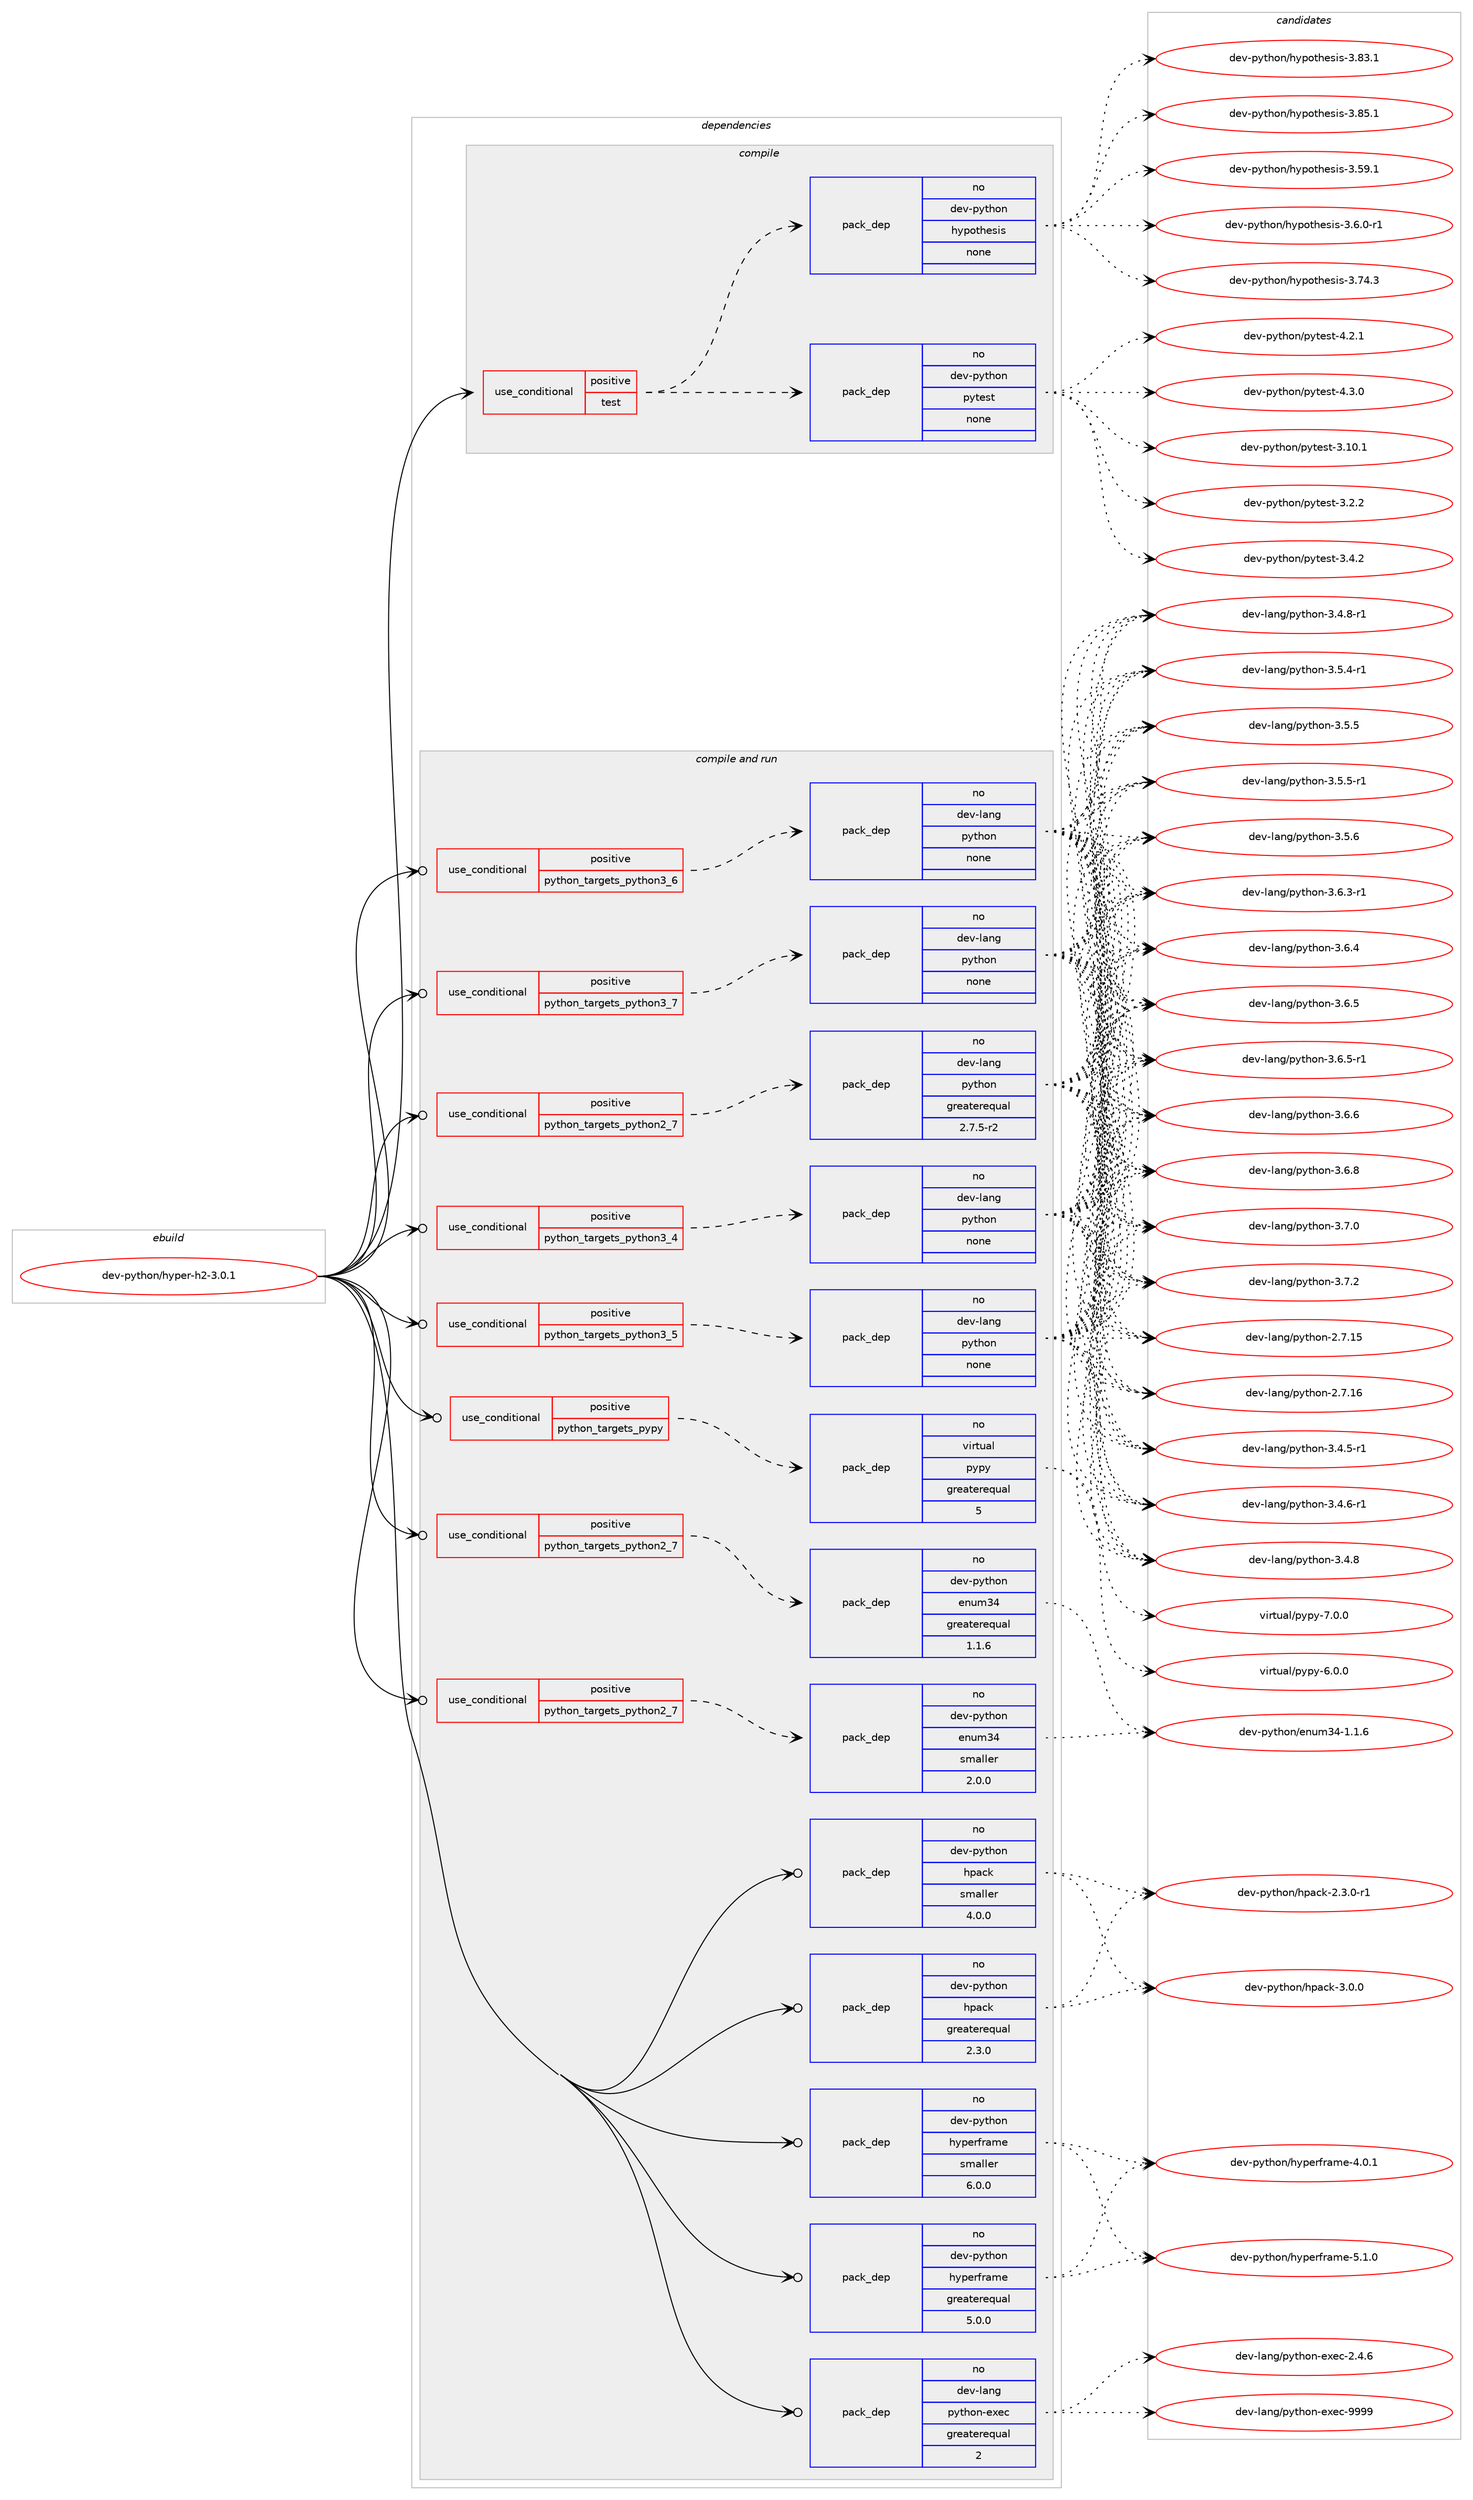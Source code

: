 digraph prolog {

# *************
# Graph options
# *************

newrank=true;
concentrate=true;
compound=true;
graph [rankdir=LR,fontname=Helvetica,fontsize=10,ranksep=1.5];#, ranksep=2.5, nodesep=0.2];
edge  [arrowhead=vee];
node  [fontname=Helvetica,fontsize=10];

# **********
# The ebuild
# **********

subgraph cluster_leftcol {
color=gray;
rank=same;
label=<<i>ebuild</i>>;
id [label="dev-python/hyper-h2-3.0.1", color=red, width=4, href="../dev-python/hyper-h2-3.0.1.svg"];
}

# ****************
# The dependencies
# ****************

subgraph cluster_midcol {
color=gray;
label=<<i>dependencies</i>>;
subgraph cluster_compile {
fillcolor="#eeeeee";
style=filled;
label=<<i>compile</i>>;
subgraph cond375534 {
dependency1413180 [label=<<TABLE BORDER="0" CELLBORDER="1" CELLSPACING="0" CELLPADDING="4"><TR><TD ROWSPAN="3" CELLPADDING="10">use_conditional</TD></TR><TR><TD>positive</TD></TR><TR><TD>test</TD></TR></TABLE>>, shape=none, color=red];
subgraph pack1014377 {
dependency1413181 [label=<<TABLE BORDER="0" CELLBORDER="1" CELLSPACING="0" CELLPADDING="4" WIDTH="220"><TR><TD ROWSPAN="6" CELLPADDING="30">pack_dep</TD></TR><TR><TD WIDTH="110">no</TD></TR><TR><TD>dev-python</TD></TR><TR><TD>hypothesis</TD></TR><TR><TD>none</TD></TR><TR><TD></TD></TR></TABLE>>, shape=none, color=blue];
}
dependency1413180:e -> dependency1413181:w [weight=20,style="dashed",arrowhead="vee"];
subgraph pack1014378 {
dependency1413182 [label=<<TABLE BORDER="0" CELLBORDER="1" CELLSPACING="0" CELLPADDING="4" WIDTH="220"><TR><TD ROWSPAN="6" CELLPADDING="30">pack_dep</TD></TR><TR><TD WIDTH="110">no</TD></TR><TR><TD>dev-python</TD></TR><TR><TD>pytest</TD></TR><TR><TD>none</TD></TR><TR><TD></TD></TR></TABLE>>, shape=none, color=blue];
}
dependency1413180:e -> dependency1413182:w [weight=20,style="dashed",arrowhead="vee"];
}
id:e -> dependency1413180:w [weight=20,style="solid",arrowhead="vee"];
}
subgraph cluster_compileandrun {
fillcolor="#eeeeee";
style=filled;
label=<<i>compile and run</i>>;
subgraph cond375535 {
dependency1413183 [label=<<TABLE BORDER="0" CELLBORDER="1" CELLSPACING="0" CELLPADDING="4"><TR><TD ROWSPAN="3" CELLPADDING="10">use_conditional</TD></TR><TR><TD>positive</TD></TR><TR><TD>python_targets_pypy</TD></TR></TABLE>>, shape=none, color=red];
subgraph pack1014379 {
dependency1413184 [label=<<TABLE BORDER="0" CELLBORDER="1" CELLSPACING="0" CELLPADDING="4" WIDTH="220"><TR><TD ROWSPAN="6" CELLPADDING="30">pack_dep</TD></TR><TR><TD WIDTH="110">no</TD></TR><TR><TD>virtual</TD></TR><TR><TD>pypy</TD></TR><TR><TD>greaterequal</TD></TR><TR><TD>5</TD></TR></TABLE>>, shape=none, color=blue];
}
dependency1413183:e -> dependency1413184:w [weight=20,style="dashed",arrowhead="vee"];
}
id:e -> dependency1413183:w [weight=20,style="solid",arrowhead="odotvee"];
subgraph cond375536 {
dependency1413185 [label=<<TABLE BORDER="0" CELLBORDER="1" CELLSPACING="0" CELLPADDING="4"><TR><TD ROWSPAN="3" CELLPADDING="10">use_conditional</TD></TR><TR><TD>positive</TD></TR><TR><TD>python_targets_python2_7</TD></TR></TABLE>>, shape=none, color=red];
subgraph pack1014380 {
dependency1413186 [label=<<TABLE BORDER="0" CELLBORDER="1" CELLSPACING="0" CELLPADDING="4" WIDTH="220"><TR><TD ROWSPAN="6" CELLPADDING="30">pack_dep</TD></TR><TR><TD WIDTH="110">no</TD></TR><TR><TD>dev-lang</TD></TR><TR><TD>python</TD></TR><TR><TD>greaterequal</TD></TR><TR><TD>2.7.5-r2</TD></TR></TABLE>>, shape=none, color=blue];
}
dependency1413185:e -> dependency1413186:w [weight=20,style="dashed",arrowhead="vee"];
}
id:e -> dependency1413185:w [weight=20,style="solid",arrowhead="odotvee"];
subgraph cond375537 {
dependency1413187 [label=<<TABLE BORDER="0" CELLBORDER="1" CELLSPACING="0" CELLPADDING="4"><TR><TD ROWSPAN="3" CELLPADDING="10">use_conditional</TD></TR><TR><TD>positive</TD></TR><TR><TD>python_targets_python2_7</TD></TR></TABLE>>, shape=none, color=red];
subgraph pack1014381 {
dependency1413188 [label=<<TABLE BORDER="0" CELLBORDER="1" CELLSPACING="0" CELLPADDING="4" WIDTH="220"><TR><TD ROWSPAN="6" CELLPADDING="30">pack_dep</TD></TR><TR><TD WIDTH="110">no</TD></TR><TR><TD>dev-python</TD></TR><TR><TD>enum34</TD></TR><TR><TD>greaterequal</TD></TR><TR><TD>1.1.6</TD></TR></TABLE>>, shape=none, color=blue];
}
dependency1413187:e -> dependency1413188:w [weight=20,style="dashed",arrowhead="vee"];
}
id:e -> dependency1413187:w [weight=20,style="solid",arrowhead="odotvee"];
subgraph cond375538 {
dependency1413189 [label=<<TABLE BORDER="0" CELLBORDER="1" CELLSPACING="0" CELLPADDING="4"><TR><TD ROWSPAN="3" CELLPADDING="10">use_conditional</TD></TR><TR><TD>positive</TD></TR><TR><TD>python_targets_python2_7</TD></TR></TABLE>>, shape=none, color=red];
subgraph pack1014382 {
dependency1413190 [label=<<TABLE BORDER="0" CELLBORDER="1" CELLSPACING="0" CELLPADDING="4" WIDTH="220"><TR><TD ROWSPAN="6" CELLPADDING="30">pack_dep</TD></TR><TR><TD WIDTH="110">no</TD></TR><TR><TD>dev-python</TD></TR><TR><TD>enum34</TD></TR><TR><TD>smaller</TD></TR><TR><TD>2.0.0</TD></TR></TABLE>>, shape=none, color=blue];
}
dependency1413189:e -> dependency1413190:w [weight=20,style="dashed",arrowhead="vee"];
}
id:e -> dependency1413189:w [weight=20,style="solid",arrowhead="odotvee"];
subgraph cond375539 {
dependency1413191 [label=<<TABLE BORDER="0" CELLBORDER="1" CELLSPACING="0" CELLPADDING="4"><TR><TD ROWSPAN="3" CELLPADDING="10">use_conditional</TD></TR><TR><TD>positive</TD></TR><TR><TD>python_targets_python3_4</TD></TR></TABLE>>, shape=none, color=red];
subgraph pack1014383 {
dependency1413192 [label=<<TABLE BORDER="0" CELLBORDER="1" CELLSPACING="0" CELLPADDING="4" WIDTH="220"><TR><TD ROWSPAN="6" CELLPADDING="30">pack_dep</TD></TR><TR><TD WIDTH="110">no</TD></TR><TR><TD>dev-lang</TD></TR><TR><TD>python</TD></TR><TR><TD>none</TD></TR><TR><TD></TD></TR></TABLE>>, shape=none, color=blue];
}
dependency1413191:e -> dependency1413192:w [weight=20,style="dashed",arrowhead="vee"];
}
id:e -> dependency1413191:w [weight=20,style="solid",arrowhead="odotvee"];
subgraph cond375540 {
dependency1413193 [label=<<TABLE BORDER="0" CELLBORDER="1" CELLSPACING="0" CELLPADDING="4"><TR><TD ROWSPAN="3" CELLPADDING="10">use_conditional</TD></TR><TR><TD>positive</TD></TR><TR><TD>python_targets_python3_5</TD></TR></TABLE>>, shape=none, color=red];
subgraph pack1014384 {
dependency1413194 [label=<<TABLE BORDER="0" CELLBORDER="1" CELLSPACING="0" CELLPADDING="4" WIDTH="220"><TR><TD ROWSPAN="6" CELLPADDING="30">pack_dep</TD></TR><TR><TD WIDTH="110">no</TD></TR><TR><TD>dev-lang</TD></TR><TR><TD>python</TD></TR><TR><TD>none</TD></TR><TR><TD></TD></TR></TABLE>>, shape=none, color=blue];
}
dependency1413193:e -> dependency1413194:w [weight=20,style="dashed",arrowhead="vee"];
}
id:e -> dependency1413193:w [weight=20,style="solid",arrowhead="odotvee"];
subgraph cond375541 {
dependency1413195 [label=<<TABLE BORDER="0" CELLBORDER="1" CELLSPACING="0" CELLPADDING="4"><TR><TD ROWSPAN="3" CELLPADDING="10">use_conditional</TD></TR><TR><TD>positive</TD></TR><TR><TD>python_targets_python3_6</TD></TR></TABLE>>, shape=none, color=red];
subgraph pack1014385 {
dependency1413196 [label=<<TABLE BORDER="0" CELLBORDER="1" CELLSPACING="0" CELLPADDING="4" WIDTH="220"><TR><TD ROWSPAN="6" CELLPADDING="30">pack_dep</TD></TR><TR><TD WIDTH="110">no</TD></TR><TR><TD>dev-lang</TD></TR><TR><TD>python</TD></TR><TR><TD>none</TD></TR><TR><TD></TD></TR></TABLE>>, shape=none, color=blue];
}
dependency1413195:e -> dependency1413196:w [weight=20,style="dashed",arrowhead="vee"];
}
id:e -> dependency1413195:w [weight=20,style="solid",arrowhead="odotvee"];
subgraph cond375542 {
dependency1413197 [label=<<TABLE BORDER="0" CELLBORDER="1" CELLSPACING="0" CELLPADDING="4"><TR><TD ROWSPAN="3" CELLPADDING="10">use_conditional</TD></TR><TR><TD>positive</TD></TR><TR><TD>python_targets_python3_7</TD></TR></TABLE>>, shape=none, color=red];
subgraph pack1014386 {
dependency1413198 [label=<<TABLE BORDER="0" CELLBORDER="1" CELLSPACING="0" CELLPADDING="4" WIDTH="220"><TR><TD ROWSPAN="6" CELLPADDING="30">pack_dep</TD></TR><TR><TD WIDTH="110">no</TD></TR><TR><TD>dev-lang</TD></TR><TR><TD>python</TD></TR><TR><TD>none</TD></TR><TR><TD></TD></TR></TABLE>>, shape=none, color=blue];
}
dependency1413197:e -> dependency1413198:w [weight=20,style="dashed",arrowhead="vee"];
}
id:e -> dependency1413197:w [weight=20,style="solid",arrowhead="odotvee"];
subgraph pack1014387 {
dependency1413199 [label=<<TABLE BORDER="0" CELLBORDER="1" CELLSPACING="0" CELLPADDING="4" WIDTH="220"><TR><TD ROWSPAN="6" CELLPADDING="30">pack_dep</TD></TR><TR><TD WIDTH="110">no</TD></TR><TR><TD>dev-lang</TD></TR><TR><TD>python-exec</TD></TR><TR><TD>greaterequal</TD></TR><TR><TD>2</TD></TR></TABLE>>, shape=none, color=blue];
}
id:e -> dependency1413199:w [weight=20,style="solid",arrowhead="odotvee"];
subgraph pack1014388 {
dependency1413200 [label=<<TABLE BORDER="0" CELLBORDER="1" CELLSPACING="0" CELLPADDING="4" WIDTH="220"><TR><TD ROWSPAN="6" CELLPADDING="30">pack_dep</TD></TR><TR><TD WIDTH="110">no</TD></TR><TR><TD>dev-python</TD></TR><TR><TD>hpack</TD></TR><TR><TD>greaterequal</TD></TR><TR><TD>2.3.0</TD></TR></TABLE>>, shape=none, color=blue];
}
id:e -> dependency1413200:w [weight=20,style="solid",arrowhead="odotvee"];
subgraph pack1014389 {
dependency1413201 [label=<<TABLE BORDER="0" CELLBORDER="1" CELLSPACING="0" CELLPADDING="4" WIDTH="220"><TR><TD ROWSPAN="6" CELLPADDING="30">pack_dep</TD></TR><TR><TD WIDTH="110">no</TD></TR><TR><TD>dev-python</TD></TR><TR><TD>hpack</TD></TR><TR><TD>smaller</TD></TR><TR><TD>4.0.0</TD></TR></TABLE>>, shape=none, color=blue];
}
id:e -> dependency1413201:w [weight=20,style="solid",arrowhead="odotvee"];
subgraph pack1014390 {
dependency1413202 [label=<<TABLE BORDER="0" CELLBORDER="1" CELLSPACING="0" CELLPADDING="4" WIDTH="220"><TR><TD ROWSPAN="6" CELLPADDING="30">pack_dep</TD></TR><TR><TD WIDTH="110">no</TD></TR><TR><TD>dev-python</TD></TR><TR><TD>hyperframe</TD></TR><TR><TD>greaterequal</TD></TR><TR><TD>5.0.0</TD></TR></TABLE>>, shape=none, color=blue];
}
id:e -> dependency1413202:w [weight=20,style="solid",arrowhead="odotvee"];
subgraph pack1014391 {
dependency1413203 [label=<<TABLE BORDER="0" CELLBORDER="1" CELLSPACING="0" CELLPADDING="4" WIDTH="220"><TR><TD ROWSPAN="6" CELLPADDING="30">pack_dep</TD></TR><TR><TD WIDTH="110">no</TD></TR><TR><TD>dev-python</TD></TR><TR><TD>hyperframe</TD></TR><TR><TD>smaller</TD></TR><TR><TD>6.0.0</TD></TR></TABLE>>, shape=none, color=blue];
}
id:e -> dependency1413203:w [weight=20,style="solid",arrowhead="odotvee"];
}
subgraph cluster_run {
fillcolor="#eeeeee";
style=filled;
label=<<i>run</i>>;
}
}

# **************
# The candidates
# **************

subgraph cluster_choices {
rank=same;
color=gray;
label=<<i>candidates</i>>;

subgraph choice1014377 {
color=black;
nodesep=1;
choice100101118451121211161041111104710412111211111610410111510511545514653574649 [label="dev-python/hypothesis-3.59.1", color=red, width=4,href="../dev-python/hypothesis-3.59.1.svg"];
choice10010111845112121116104111110471041211121111161041011151051154551465446484511449 [label="dev-python/hypothesis-3.6.0-r1", color=red, width=4,href="../dev-python/hypothesis-3.6.0-r1.svg"];
choice100101118451121211161041111104710412111211111610410111510511545514655524651 [label="dev-python/hypothesis-3.74.3", color=red, width=4,href="../dev-python/hypothesis-3.74.3.svg"];
choice100101118451121211161041111104710412111211111610410111510511545514656514649 [label="dev-python/hypothesis-3.83.1", color=red, width=4,href="../dev-python/hypothesis-3.83.1.svg"];
choice100101118451121211161041111104710412111211111610410111510511545514656534649 [label="dev-python/hypothesis-3.85.1", color=red, width=4,href="../dev-python/hypothesis-3.85.1.svg"];
dependency1413181:e -> choice100101118451121211161041111104710412111211111610410111510511545514653574649:w [style=dotted,weight="100"];
dependency1413181:e -> choice10010111845112121116104111110471041211121111161041011151051154551465446484511449:w [style=dotted,weight="100"];
dependency1413181:e -> choice100101118451121211161041111104710412111211111610410111510511545514655524651:w [style=dotted,weight="100"];
dependency1413181:e -> choice100101118451121211161041111104710412111211111610410111510511545514656514649:w [style=dotted,weight="100"];
dependency1413181:e -> choice100101118451121211161041111104710412111211111610410111510511545514656534649:w [style=dotted,weight="100"];
}
subgraph choice1014378 {
color=black;
nodesep=1;
choice100101118451121211161041111104711212111610111511645514649484649 [label="dev-python/pytest-3.10.1", color=red, width=4,href="../dev-python/pytest-3.10.1.svg"];
choice1001011184511212111610411111047112121116101115116455146504650 [label="dev-python/pytest-3.2.2", color=red, width=4,href="../dev-python/pytest-3.2.2.svg"];
choice1001011184511212111610411111047112121116101115116455146524650 [label="dev-python/pytest-3.4.2", color=red, width=4,href="../dev-python/pytest-3.4.2.svg"];
choice1001011184511212111610411111047112121116101115116455246504649 [label="dev-python/pytest-4.2.1", color=red, width=4,href="../dev-python/pytest-4.2.1.svg"];
choice1001011184511212111610411111047112121116101115116455246514648 [label="dev-python/pytest-4.3.0", color=red, width=4,href="../dev-python/pytest-4.3.0.svg"];
dependency1413182:e -> choice100101118451121211161041111104711212111610111511645514649484649:w [style=dotted,weight="100"];
dependency1413182:e -> choice1001011184511212111610411111047112121116101115116455146504650:w [style=dotted,weight="100"];
dependency1413182:e -> choice1001011184511212111610411111047112121116101115116455146524650:w [style=dotted,weight="100"];
dependency1413182:e -> choice1001011184511212111610411111047112121116101115116455246504649:w [style=dotted,weight="100"];
dependency1413182:e -> choice1001011184511212111610411111047112121116101115116455246514648:w [style=dotted,weight="100"];
}
subgraph choice1014379 {
color=black;
nodesep=1;
choice1181051141161179710847112121112121455446484648 [label="virtual/pypy-6.0.0", color=red, width=4,href="../virtual/pypy-6.0.0.svg"];
choice1181051141161179710847112121112121455546484648 [label="virtual/pypy-7.0.0", color=red, width=4,href="../virtual/pypy-7.0.0.svg"];
dependency1413184:e -> choice1181051141161179710847112121112121455446484648:w [style=dotted,weight="100"];
dependency1413184:e -> choice1181051141161179710847112121112121455546484648:w [style=dotted,weight="100"];
}
subgraph choice1014380 {
color=black;
nodesep=1;
choice10010111845108971101034711212111610411111045504655464953 [label="dev-lang/python-2.7.15", color=red, width=4,href="../dev-lang/python-2.7.15.svg"];
choice10010111845108971101034711212111610411111045504655464954 [label="dev-lang/python-2.7.16", color=red, width=4,href="../dev-lang/python-2.7.16.svg"];
choice1001011184510897110103471121211161041111104551465246534511449 [label="dev-lang/python-3.4.5-r1", color=red, width=4,href="../dev-lang/python-3.4.5-r1.svg"];
choice1001011184510897110103471121211161041111104551465246544511449 [label="dev-lang/python-3.4.6-r1", color=red, width=4,href="../dev-lang/python-3.4.6-r1.svg"];
choice100101118451089711010347112121116104111110455146524656 [label="dev-lang/python-3.4.8", color=red, width=4,href="../dev-lang/python-3.4.8.svg"];
choice1001011184510897110103471121211161041111104551465246564511449 [label="dev-lang/python-3.4.8-r1", color=red, width=4,href="../dev-lang/python-3.4.8-r1.svg"];
choice1001011184510897110103471121211161041111104551465346524511449 [label="dev-lang/python-3.5.4-r1", color=red, width=4,href="../dev-lang/python-3.5.4-r1.svg"];
choice100101118451089711010347112121116104111110455146534653 [label="dev-lang/python-3.5.5", color=red, width=4,href="../dev-lang/python-3.5.5.svg"];
choice1001011184510897110103471121211161041111104551465346534511449 [label="dev-lang/python-3.5.5-r1", color=red, width=4,href="../dev-lang/python-3.5.5-r1.svg"];
choice100101118451089711010347112121116104111110455146534654 [label="dev-lang/python-3.5.6", color=red, width=4,href="../dev-lang/python-3.5.6.svg"];
choice1001011184510897110103471121211161041111104551465446514511449 [label="dev-lang/python-3.6.3-r1", color=red, width=4,href="../dev-lang/python-3.6.3-r1.svg"];
choice100101118451089711010347112121116104111110455146544652 [label="dev-lang/python-3.6.4", color=red, width=4,href="../dev-lang/python-3.6.4.svg"];
choice100101118451089711010347112121116104111110455146544653 [label="dev-lang/python-3.6.5", color=red, width=4,href="../dev-lang/python-3.6.5.svg"];
choice1001011184510897110103471121211161041111104551465446534511449 [label="dev-lang/python-3.6.5-r1", color=red, width=4,href="../dev-lang/python-3.6.5-r1.svg"];
choice100101118451089711010347112121116104111110455146544654 [label="dev-lang/python-3.6.6", color=red, width=4,href="../dev-lang/python-3.6.6.svg"];
choice100101118451089711010347112121116104111110455146544656 [label="dev-lang/python-3.6.8", color=red, width=4,href="../dev-lang/python-3.6.8.svg"];
choice100101118451089711010347112121116104111110455146554648 [label="dev-lang/python-3.7.0", color=red, width=4,href="../dev-lang/python-3.7.0.svg"];
choice100101118451089711010347112121116104111110455146554650 [label="dev-lang/python-3.7.2", color=red, width=4,href="../dev-lang/python-3.7.2.svg"];
dependency1413186:e -> choice10010111845108971101034711212111610411111045504655464953:w [style=dotted,weight="100"];
dependency1413186:e -> choice10010111845108971101034711212111610411111045504655464954:w [style=dotted,weight="100"];
dependency1413186:e -> choice1001011184510897110103471121211161041111104551465246534511449:w [style=dotted,weight="100"];
dependency1413186:e -> choice1001011184510897110103471121211161041111104551465246544511449:w [style=dotted,weight="100"];
dependency1413186:e -> choice100101118451089711010347112121116104111110455146524656:w [style=dotted,weight="100"];
dependency1413186:e -> choice1001011184510897110103471121211161041111104551465246564511449:w [style=dotted,weight="100"];
dependency1413186:e -> choice1001011184510897110103471121211161041111104551465346524511449:w [style=dotted,weight="100"];
dependency1413186:e -> choice100101118451089711010347112121116104111110455146534653:w [style=dotted,weight="100"];
dependency1413186:e -> choice1001011184510897110103471121211161041111104551465346534511449:w [style=dotted,weight="100"];
dependency1413186:e -> choice100101118451089711010347112121116104111110455146534654:w [style=dotted,weight="100"];
dependency1413186:e -> choice1001011184510897110103471121211161041111104551465446514511449:w [style=dotted,weight="100"];
dependency1413186:e -> choice100101118451089711010347112121116104111110455146544652:w [style=dotted,weight="100"];
dependency1413186:e -> choice100101118451089711010347112121116104111110455146544653:w [style=dotted,weight="100"];
dependency1413186:e -> choice1001011184510897110103471121211161041111104551465446534511449:w [style=dotted,weight="100"];
dependency1413186:e -> choice100101118451089711010347112121116104111110455146544654:w [style=dotted,weight="100"];
dependency1413186:e -> choice100101118451089711010347112121116104111110455146544656:w [style=dotted,weight="100"];
dependency1413186:e -> choice100101118451089711010347112121116104111110455146554648:w [style=dotted,weight="100"];
dependency1413186:e -> choice100101118451089711010347112121116104111110455146554650:w [style=dotted,weight="100"];
}
subgraph choice1014381 {
color=black;
nodesep=1;
choice10010111845112121116104111110471011101171095152454946494654 [label="dev-python/enum34-1.1.6", color=red, width=4,href="../dev-python/enum34-1.1.6.svg"];
dependency1413188:e -> choice10010111845112121116104111110471011101171095152454946494654:w [style=dotted,weight="100"];
}
subgraph choice1014382 {
color=black;
nodesep=1;
choice10010111845112121116104111110471011101171095152454946494654 [label="dev-python/enum34-1.1.6", color=red, width=4,href="../dev-python/enum34-1.1.6.svg"];
dependency1413190:e -> choice10010111845112121116104111110471011101171095152454946494654:w [style=dotted,weight="100"];
}
subgraph choice1014383 {
color=black;
nodesep=1;
choice10010111845108971101034711212111610411111045504655464953 [label="dev-lang/python-2.7.15", color=red, width=4,href="../dev-lang/python-2.7.15.svg"];
choice10010111845108971101034711212111610411111045504655464954 [label="dev-lang/python-2.7.16", color=red, width=4,href="../dev-lang/python-2.7.16.svg"];
choice1001011184510897110103471121211161041111104551465246534511449 [label="dev-lang/python-3.4.5-r1", color=red, width=4,href="../dev-lang/python-3.4.5-r1.svg"];
choice1001011184510897110103471121211161041111104551465246544511449 [label="dev-lang/python-3.4.6-r1", color=red, width=4,href="../dev-lang/python-3.4.6-r1.svg"];
choice100101118451089711010347112121116104111110455146524656 [label="dev-lang/python-3.4.8", color=red, width=4,href="../dev-lang/python-3.4.8.svg"];
choice1001011184510897110103471121211161041111104551465246564511449 [label="dev-lang/python-3.4.8-r1", color=red, width=4,href="../dev-lang/python-3.4.8-r1.svg"];
choice1001011184510897110103471121211161041111104551465346524511449 [label="dev-lang/python-3.5.4-r1", color=red, width=4,href="../dev-lang/python-3.5.4-r1.svg"];
choice100101118451089711010347112121116104111110455146534653 [label="dev-lang/python-3.5.5", color=red, width=4,href="../dev-lang/python-3.5.5.svg"];
choice1001011184510897110103471121211161041111104551465346534511449 [label="dev-lang/python-3.5.5-r1", color=red, width=4,href="../dev-lang/python-3.5.5-r1.svg"];
choice100101118451089711010347112121116104111110455146534654 [label="dev-lang/python-3.5.6", color=red, width=4,href="../dev-lang/python-3.5.6.svg"];
choice1001011184510897110103471121211161041111104551465446514511449 [label="dev-lang/python-3.6.3-r1", color=red, width=4,href="../dev-lang/python-3.6.3-r1.svg"];
choice100101118451089711010347112121116104111110455146544652 [label="dev-lang/python-3.6.4", color=red, width=4,href="../dev-lang/python-3.6.4.svg"];
choice100101118451089711010347112121116104111110455146544653 [label="dev-lang/python-3.6.5", color=red, width=4,href="../dev-lang/python-3.6.5.svg"];
choice1001011184510897110103471121211161041111104551465446534511449 [label="dev-lang/python-3.6.5-r1", color=red, width=4,href="../dev-lang/python-3.6.5-r1.svg"];
choice100101118451089711010347112121116104111110455146544654 [label="dev-lang/python-3.6.6", color=red, width=4,href="../dev-lang/python-3.6.6.svg"];
choice100101118451089711010347112121116104111110455146544656 [label="dev-lang/python-3.6.8", color=red, width=4,href="../dev-lang/python-3.6.8.svg"];
choice100101118451089711010347112121116104111110455146554648 [label="dev-lang/python-3.7.0", color=red, width=4,href="../dev-lang/python-3.7.0.svg"];
choice100101118451089711010347112121116104111110455146554650 [label="dev-lang/python-3.7.2", color=red, width=4,href="../dev-lang/python-3.7.2.svg"];
dependency1413192:e -> choice10010111845108971101034711212111610411111045504655464953:w [style=dotted,weight="100"];
dependency1413192:e -> choice10010111845108971101034711212111610411111045504655464954:w [style=dotted,weight="100"];
dependency1413192:e -> choice1001011184510897110103471121211161041111104551465246534511449:w [style=dotted,weight="100"];
dependency1413192:e -> choice1001011184510897110103471121211161041111104551465246544511449:w [style=dotted,weight="100"];
dependency1413192:e -> choice100101118451089711010347112121116104111110455146524656:w [style=dotted,weight="100"];
dependency1413192:e -> choice1001011184510897110103471121211161041111104551465246564511449:w [style=dotted,weight="100"];
dependency1413192:e -> choice1001011184510897110103471121211161041111104551465346524511449:w [style=dotted,weight="100"];
dependency1413192:e -> choice100101118451089711010347112121116104111110455146534653:w [style=dotted,weight="100"];
dependency1413192:e -> choice1001011184510897110103471121211161041111104551465346534511449:w [style=dotted,weight="100"];
dependency1413192:e -> choice100101118451089711010347112121116104111110455146534654:w [style=dotted,weight="100"];
dependency1413192:e -> choice1001011184510897110103471121211161041111104551465446514511449:w [style=dotted,weight="100"];
dependency1413192:e -> choice100101118451089711010347112121116104111110455146544652:w [style=dotted,weight="100"];
dependency1413192:e -> choice100101118451089711010347112121116104111110455146544653:w [style=dotted,weight="100"];
dependency1413192:e -> choice1001011184510897110103471121211161041111104551465446534511449:w [style=dotted,weight="100"];
dependency1413192:e -> choice100101118451089711010347112121116104111110455146544654:w [style=dotted,weight="100"];
dependency1413192:e -> choice100101118451089711010347112121116104111110455146544656:w [style=dotted,weight="100"];
dependency1413192:e -> choice100101118451089711010347112121116104111110455146554648:w [style=dotted,weight="100"];
dependency1413192:e -> choice100101118451089711010347112121116104111110455146554650:w [style=dotted,weight="100"];
}
subgraph choice1014384 {
color=black;
nodesep=1;
choice10010111845108971101034711212111610411111045504655464953 [label="dev-lang/python-2.7.15", color=red, width=4,href="../dev-lang/python-2.7.15.svg"];
choice10010111845108971101034711212111610411111045504655464954 [label="dev-lang/python-2.7.16", color=red, width=4,href="../dev-lang/python-2.7.16.svg"];
choice1001011184510897110103471121211161041111104551465246534511449 [label="dev-lang/python-3.4.5-r1", color=red, width=4,href="../dev-lang/python-3.4.5-r1.svg"];
choice1001011184510897110103471121211161041111104551465246544511449 [label="dev-lang/python-3.4.6-r1", color=red, width=4,href="../dev-lang/python-3.4.6-r1.svg"];
choice100101118451089711010347112121116104111110455146524656 [label="dev-lang/python-3.4.8", color=red, width=4,href="../dev-lang/python-3.4.8.svg"];
choice1001011184510897110103471121211161041111104551465246564511449 [label="dev-lang/python-3.4.8-r1", color=red, width=4,href="../dev-lang/python-3.4.8-r1.svg"];
choice1001011184510897110103471121211161041111104551465346524511449 [label="dev-lang/python-3.5.4-r1", color=red, width=4,href="../dev-lang/python-3.5.4-r1.svg"];
choice100101118451089711010347112121116104111110455146534653 [label="dev-lang/python-3.5.5", color=red, width=4,href="../dev-lang/python-3.5.5.svg"];
choice1001011184510897110103471121211161041111104551465346534511449 [label="dev-lang/python-3.5.5-r1", color=red, width=4,href="../dev-lang/python-3.5.5-r1.svg"];
choice100101118451089711010347112121116104111110455146534654 [label="dev-lang/python-3.5.6", color=red, width=4,href="../dev-lang/python-3.5.6.svg"];
choice1001011184510897110103471121211161041111104551465446514511449 [label="dev-lang/python-3.6.3-r1", color=red, width=4,href="../dev-lang/python-3.6.3-r1.svg"];
choice100101118451089711010347112121116104111110455146544652 [label="dev-lang/python-3.6.4", color=red, width=4,href="../dev-lang/python-3.6.4.svg"];
choice100101118451089711010347112121116104111110455146544653 [label="dev-lang/python-3.6.5", color=red, width=4,href="../dev-lang/python-3.6.5.svg"];
choice1001011184510897110103471121211161041111104551465446534511449 [label="dev-lang/python-3.6.5-r1", color=red, width=4,href="../dev-lang/python-3.6.5-r1.svg"];
choice100101118451089711010347112121116104111110455146544654 [label="dev-lang/python-3.6.6", color=red, width=4,href="../dev-lang/python-3.6.6.svg"];
choice100101118451089711010347112121116104111110455146544656 [label="dev-lang/python-3.6.8", color=red, width=4,href="../dev-lang/python-3.6.8.svg"];
choice100101118451089711010347112121116104111110455146554648 [label="dev-lang/python-3.7.0", color=red, width=4,href="../dev-lang/python-3.7.0.svg"];
choice100101118451089711010347112121116104111110455146554650 [label="dev-lang/python-3.7.2", color=red, width=4,href="../dev-lang/python-3.7.2.svg"];
dependency1413194:e -> choice10010111845108971101034711212111610411111045504655464953:w [style=dotted,weight="100"];
dependency1413194:e -> choice10010111845108971101034711212111610411111045504655464954:w [style=dotted,weight="100"];
dependency1413194:e -> choice1001011184510897110103471121211161041111104551465246534511449:w [style=dotted,weight="100"];
dependency1413194:e -> choice1001011184510897110103471121211161041111104551465246544511449:w [style=dotted,weight="100"];
dependency1413194:e -> choice100101118451089711010347112121116104111110455146524656:w [style=dotted,weight="100"];
dependency1413194:e -> choice1001011184510897110103471121211161041111104551465246564511449:w [style=dotted,weight="100"];
dependency1413194:e -> choice1001011184510897110103471121211161041111104551465346524511449:w [style=dotted,weight="100"];
dependency1413194:e -> choice100101118451089711010347112121116104111110455146534653:w [style=dotted,weight="100"];
dependency1413194:e -> choice1001011184510897110103471121211161041111104551465346534511449:w [style=dotted,weight="100"];
dependency1413194:e -> choice100101118451089711010347112121116104111110455146534654:w [style=dotted,weight="100"];
dependency1413194:e -> choice1001011184510897110103471121211161041111104551465446514511449:w [style=dotted,weight="100"];
dependency1413194:e -> choice100101118451089711010347112121116104111110455146544652:w [style=dotted,weight="100"];
dependency1413194:e -> choice100101118451089711010347112121116104111110455146544653:w [style=dotted,weight="100"];
dependency1413194:e -> choice1001011184510897110103471121211161041111104551465446534511449:w [style=dotted,weight="100"];
dependency1413194:e -> choice100101118451089711010347112121116104111110455146544654:w [style=dotted,weight="100"];
dependency1413194:e -> choice100101118451089711010347112121116104111110455146544656:w [style=dotted,weight="100"];
dependency1413194:e -> choice100101118451089711010347112121116104111110455146554648:w [style=dotted,weight="100"];
dependency1413194:e -> choice100101118451089711010347112121116104111110455146554650:w [style=dotted,weight="100"];
}
subgraph choice1014385 {
color=black;
nodesep=1;
choice10010111845108971101034711212111610411111045504655464953 [label="dev-lang/python-2.7.15", color=red, width=4,href="../dev-lang/python-2.7.15.svg"];
choice10010111845108971101034711212111610411111045504655464954 [label="dev-lang/python-2.7.16", color=red, width=4,href="../dev-lang/python-2.7.16.svg"];
choice1001011184510897110103471121211161041111104551465246534511449 [label="dev-lang/python-3.4.5-r1", color=red, width=4,href="../dev-lang/python-3.4.5-r1.svg"];
choice1001011184510897110103471121211161041111104551465246544511449 [label="dev-lang/python-3.4.6-r1", color=red, width=4,href="../dev-lang/python-3.4.6-r1.svg"];
choice100101118451089711010347112121116104111110455146524656 [label="dev-lang/python-3.4.8", color=red, width=4,href="../dev-lang/python-3.4.8.svg"];
choice1001011184510897110103471121211161041111104551465246564511449 [label="dev-lang/python-3.4.8-r1", color=red, width=4,href="../dev-lang/python-3.4.8-r1.svg"];
choice1001011184510897110103471121211161041111104551465346524511449 [label="dev-lang/python-3.5.4-r1", color=red, width=4,href="../dev-lang/python-3.5.4-r1.svg"];
choice100101118451089711010347112121116104111110455146534653 [label="dev-lang/python-3.5.5", color=red, width=4,href="../dev-lang/python-3.5.5.svg"];
choice1001011184510897110103471121211161041111104551465346534511449 [label="dev-lang/python-3.5.5-r1", color=red, width=4,href="../dev-lang/python-3.5.5-r1.svg"];
choice100101118451089711010347112121116104111110455146534654 [label="dev-lang/python-3.5.6", color=red, width=4,href="../dev-lang/python-3.5.6.svg"];
choice1001011184510897110103471121211161041111104551465446514511449 [label="dev-lang/python-3.6.3-r1", color=red, width=4,href="../dev-lang/python-3.6.3-r1.svg"];
choice100101118451089711010347112121116104111110455146544652 [label="dev-lang/python-3.6.4", color=red, width=4,href="../dev-lang/python-3.6.4.svg"];
choice100101118451089711010347112121116104111110455146544653 [label="dev-lang/python-3.6.5", color=red, width=4,href="../dev-lang/python-3.6.5.svg"];
choice1001011184510897110103471121211161041111104551465446534511449 [label="dev-lang/python-3.6.5-r1", color=red, width=4,href="../dev-lang/python-3.6.5-r1.svg"];
choice100101118451089711010347112121116104111110455146544654 [label="dev-lang/python-3.6.6", color=red, width=4,href="../dev-lang/python-3.6.6.svg"];
choice100101118451089711010347112121116104111110455146544656 [label="dev-lang/python-3.6.8", color=red, width=4,href="../dev-lang/python-3.6.8.svg"];
choice100101118451089711010347112121116104111110455146554648 [label="dev-lang/python-3.7.0", color=red, width=4,href="../dev-lang/python-3.7.0.svg"];
choice100101118451089711010347112121116104111110455146554650 [label="dev-lang/python-3.7.2", color=red, width=4,href="../dev-lang/python-3.7.2.svg"];
dependency1413196:e -> choice10010111845108971101034711212111610411111045504655464953:w [style=dotted,weight="100"];
dependency1413196:e -> choice10010111845108971101034711212111610411111045504655464954:w [style=dotted,weight="100"];
dependency1413196:e -> choice1001011184510897110103471121211161041111104551465246534511449:w [style=dotted,weight="100"];
dependency1413196:e -> choice1001011184510897110103471121211161041111104551465246544511449:w [style=dotted,weight="100"];
dependency1413196:e -> choice100101118451089711010347112121116104111110455146524656:w [style=dotted,weight="100"];
dependency1413196:e -> choice1001011184510897110103471121211161041111104551465246564511449:w [style=dotted,weight="100"];
dependency1413196:e -> choice1001011184510897110103471121211161041111104551465346524511449:w [style=dotted,weight="100"];
dependency1413196:e -> choice100101118451089711010347112121116104111110455146534653:w [style=dotted,weight="100"];
dependency1413196:e -> choice1001011184510897110103471121211161041111104551465346534511449:w [style=dotted,weight="100"];
dependency1413196:e -> choice100101118451089711010347112121116104111110455146534654:w [style=dotted,weight="100"];
dependency1413196:e -> choice1001011184510897110103471121211161041111104551465446514511449:w [style=dotted,weight="100"];
dependency1413196:e -> choice100101118451089711010347112121116104111110455146544652:w [style=dotted,weight="100"];
dependency1413196:e -> choice100101118451089711010347112121116104111110455146544653:w [style=dotted,weight="100"];
dependency1413196:e -> choice1001011184510897110103471121211161041111104551465446534511449:w [style=dotted,weight="100"];
dependency1413196:e -> choice100101118451089711010347112121116104111110455146544654:w [style=dotted,weight="100"];
dependency1413196:e -> choice100101118451089711010347112121116104111110455146544656:w [style=dotted,weight="100"];
dependency1413196:e -> choice100101118451089711010347112121116104111110455146554648:w [style=dotted,weight="100"];
dependency1413196:e -> choice100101118451089711010347112121116104111110455146554650:w [style=dotted,weight="100"];
}
subgraph choice1014386 {
color=black;
nodesep=1;
choice10010111845108971101034711212111610411111045504655464953 [label="dev-lang/python-2.7.15", color=red, width=4,href="../dev-lang/python-2.7.15.svg"];
choice10010111845108971101034711212111610411111045504655464954 [label="dev-lang/python-2.7.16", color=red, width=4,href="../dev-lang/python-2.7.16.svg"];
choice1001011184510897110103471121211161041111104551465246534511449 [label="dev-lang/python-3.4.5-r1", color=red, width=4,href="../dev-lang/python-3.4.5-r1.svg"];
choice1001011184510897110103471121211161041111104551465246544511449 [label="dev-lang/python-3.4.6-r1", color=red, width=4,href="../dev-lang/python-3.4.6-r1.svg"];
choice100101118451089711010347112121116104111110455146524656 [label="dev-lang/python-3.4.8", color=red, width=4,href="../dev-lang/python-3.4.8.svg"];
choice1001011184510897110103471121211161041111104551465246564511449 [label="dev-lang/python-3.4.8-r1", color=red, width=4,href="../dev-lang/python-3.4.8-r1.svg"];
choice1001011184510897110103471121211161041111104551465346524511449 [label="dev-lang/python-3.5.4-r1", color=red, width=4,href="../dev-lang/python-3.5.4-r1.svg"];
choice100101118451089711010347112121116104111110455146534653 [label="dev-lang/python-3.5.5", color=red, width=4,href="../dev-lang/python-3.5.5.svg"];
choice1001011184510897110103471121211161041111104551465346534511449 [label="dev-lang/python-3.5.5-r1", color=red, width=4,href="../dev-lang/python-3.5.5-r1.svg"];
choice100101118451089711010347112121116104111110455146534654 [label="dev-lang/python-3.5.6", color=red, width=4,href="../dev-lang/python-3.5.6.svg"];
choice1001011184510897110103471121211161041111104551465446514511449 [label="dev-lang/python-3.6.3-r1", color=red, width=4,href="../dev-lang/python-3.6.3-r1.svg"];
choice100101118451089711010347112121116104111110455146544652 [label="dev-lang/python-3.6.4", color=red, width=4,href="../dev-lang/python-3.6.4.svg"];
choice100101118451089711010347112121116104111110455146544653 [label="dev-lang/python-3.6.5", color=red, width=4,href="../dev-lang/python-3.6.5.svg"];
choice1001011184510897110103471121211161041111104551465446534511449 [label="dev-lang/python-3.6.5-r1", color=red, width=4,href="../dev-lang/python-3.6.5-r1.svg"];
choice100101118451089711010347112121116104111110455146544654 [label="dev-lang/python-3.6.6", color=red, width=4,href="../dev-lang/python-3.6.6.svg"];
choice100101118451089711010347112121116104111110455146544656 [label="dev-lang/python-3.6.8", color=red, width=4,href="../dev-lang/python-3.6.8.svg"];
choice100101118451089711010347112121116104111110455146554648 [label="dev-lang/python-3.7.0", color=red, width=4,href="../dev-lang/python-3.7.0.svg"];
choice100101118451089711010347112121116104111110455146554650 [label="dev-lang/python-3.7.2", color=red, width=4,href="../dev-lang/python-3.7.2.svg"];
dependency1413198:e -> choice10010111845108971101034711212111610411111045504655464953:w [style=dotted,weight="100"];
dependency1413198:e -> choice10010111845108971101034711212111610411111045504655464954:w [style=dotted,weight="100"];
dependency1413198:e -> choice1001011184510897110103471121211161041111104551465246534511449:w [style=dotted,weight="100"];
dependency1413198:e -> choice1001011184510897110103471121211161041111104551465246544511449:w [style=dotted,weight="100"];
dependency1413198:e -> choice100101118451089711010347112121116104111110455146524656:w [style=dotted,weight="100"];
dependency1413198:e -> choice1001011184510897110103471121211161041111104551465246564511449:w [style=dotted,weight="100"];
dependency1413198:e -> choice1001011184510897110103471121211161041111104551465346524511449:w [style=dotted,weight="100"];
dependency1413198:e -> choice100101118451089711010347112121116104111110455146534653:w [style=dotted,weight="100"];
dependency1413198:e -> choice1001011184510897110103471121211161041111104551465346534511449:w [style=dotted,weight="100"];
dependency1413198:e -> choice100101118451089711010347112121116104111110455146534654:w [style=dotted,weight="100"];
dependency1413198:e -> choice1001011184510897110103471121211161041111104551465446514511449:w [style=dotted,weight="100"];
dependency1413198:e -> choice100101118451089711010347112121116104111110455146544652:w [style=dotted,weight="100"];
dependency1413198:e -> choice100101118451089711010347112121116104111110455146544653:w [style=dotted,weight="100"];
dependency1413198:e -> choice1001011184510897110103471121211161041111104551465446534511449:w [style=dotted,weight="100"];
dependency1413198:e -> choice100101118451089711010347112121116104111110455146544654:w [style=dotted,weight="100"];
dependency1413198:e -> choice100101118451089711010347112121116104111110455146544656:w [style=dotted,weight="100"];
dependency1413198:e -> choice100101118451089711010347112121116104111110455146554648:w [style=dotted,weight="100"];
dependency1413198:e -> choice100101118451089711010347112121116104111110455146554650:w [style=dotted,weight="100"];
}
subgraph choice1014387 {
color=black;
nodesep=1;
choice1001011184510897110103471121211161041111104510112010199455046524654 [label="dev-lang/python-exec-2.4.6", color=red, width=4,href="../dev-lang/python-exec-2.4.6.svg"];
choice10010111845108971101034711212111610411111045101120101994557575757 [label="dev-lang/python-exec-9999", color=red, width=4,href="../dev-lang/python-exec-9999.svg"];
dependency1413199:e -> choice1001011184510897110103471121211161041111104510112010199455046524654:w [style=dotted,weight="100"];
dependency1413199:e -> choice10010111845108971101034711212111610411111045101120101994557575757:w [style=dotted,weight="100"];
}
subgraph choice1014388 {
color=black;
nodesep=1;
choice100101118451121211161041111104710411297991074550465146484511449 [label="dev-python/hpack-2.3.0-r1", color=red, width=4,href="../dev-python/hpack-2.3.0-r1.svg"];
choice10010111845112121116104111110471041129799107455146484648 [label="dev-python/hpack-3.0.0", color=red, width=4,href="../dev-python/hpack-3.0.0.svg"];
dependency1413200:e -> choice100101118451121211161041111104710411297991074550465146484511449:w [style=dotted,weight="100"];
dependency1413200:e -> choice10010111845112121116104111110471041129799107455146484648:w [style=dotted,weight="100"];
}
subgraph choice1014389 {
color=black;
nodesep=1;
choice100101118451121211161041111104710411297991074550465146484511449 [label="dev-python/hpack-2.3.0-r1", color=red, width=4,href="../dev-python/hpack-2.3.0-r1.svg"];
choice10010111845112121116104111110471041129799107455146484648 [label="dev-python/hpack-3.0.0", color=red, width=4,href="../dev-python/hpack-3.0.0.svg"];
dependency1413201:e -> choice100101118451121211161041111104710411297991074550465146484511449:w [style=dotted,weight="100"];
dependency1413201:e -> choice10010111845112121116104111110471041129799107455146484648:w [style=dotted,weight="100"];
}
subgraph choice1014390 {
color=black;
nodesep=1;
choice100101118451121211161041111104710412111210111410211497109101455246484649 [label="dev-python/hyperframe-4.0.1", color=red, width=4,href="../dev-python/hyperframe-4.0.1.svg"];
choice100101118451121211161041111104710412111210111410211497109101455346494648 [label="dev-python/hyperframe-5.1.0", color=red, width=4,href="../dev-python/hyperframe-5.1.0.svg"];
dependency1413202:e -> choice100101118451121211161041111104710412111210111410211497109101455246484649:w [style=dotted,weight="100"];
dependency1413202:e -> choice100101118451121211161041111104710412111210111410211497109101455346494648:w [style=dotted,weight="100"];
}
subgraph choice1014391 {
color=black;
nodesep=1;
choice100101118451121211161041111104710412111210111410211497109101455246484649 [label="dev-python/hyperframe-4.0.1", color=red, width=4,href="../dev-python/hyperframe-4.0.1.svg"];
choice100101118451121211161041111104710412111210111410211497109101455346494648 [label="dev-python/hyperframe-5.1.0", color=red, width=4,href="../dev-python/hyperframe-5.1.0.svg"];
dependency1413203:e -> choice100101118451121211161041111104710412111210111410211497109101455246484649:w [style=dotted,weight="100"];
dependency1413203:e -> choice100101118451121211161041111104710412111210111410211497109101455346494648:w [style=dotted,weight="100"];
}
}

}

